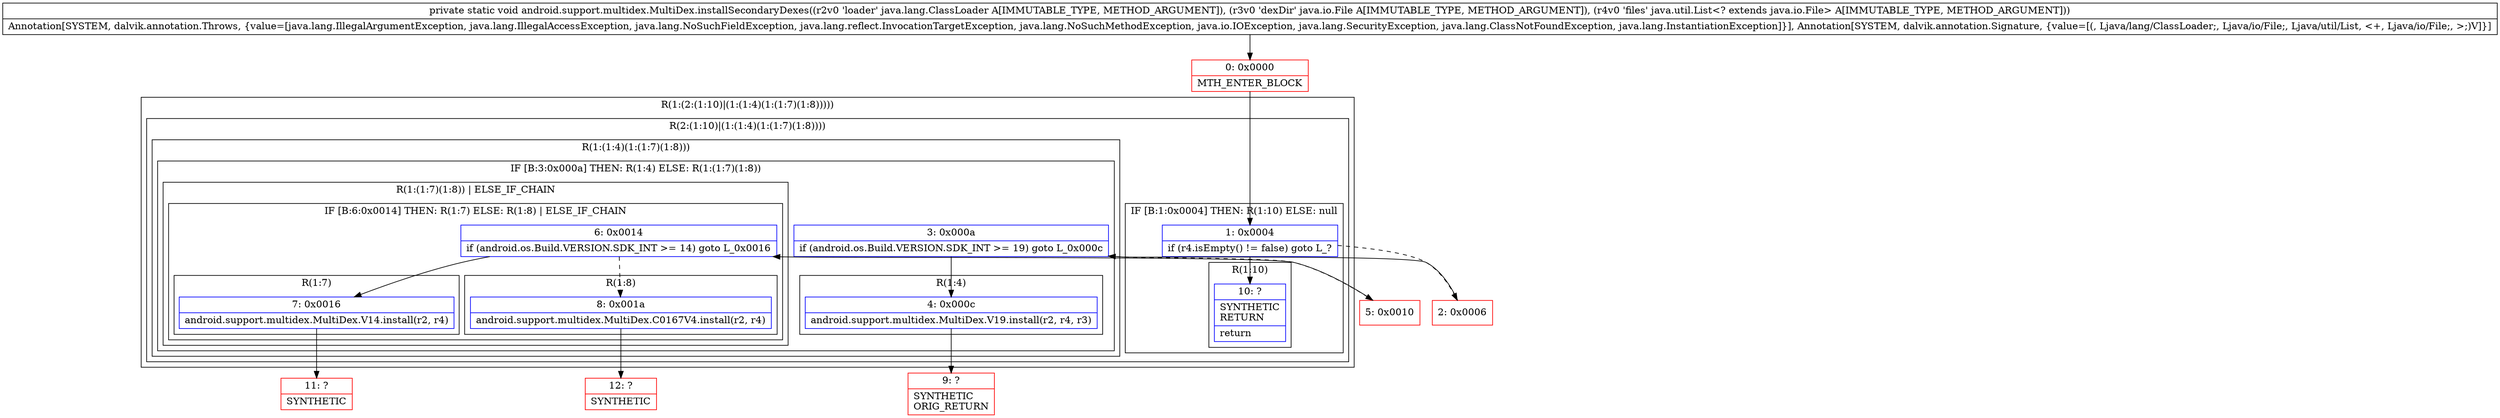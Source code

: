 digraph "CFG forandroid.support.multidex.MultiDex.installSecondaryDexes(Ljava\/lang\/ClassLoader;Ljava\/io\/File;Ljava\/util\/List;)V" {
subgraph cluster_Region_521260278 {
label = "R(1:(2:(1:10)|(1:(1:4)(1:(1:7)(1:8)))))";
node [shape=record,color=blue];
subgraph cluster_Region_789779803 {
label = "R(2:(1:10)|(1:(1:4)(1:(1:7)(1:8))))";
node [shape=record,color=blue];
subgraph cluster_IfRegion_98374184 {
label = "IF [B:1:0x0004] THEN: R(1:10) ELSE: null";
node [shape=record,color=blue];
Node_1 [shape=record,label="{1\:\ 0x0004|if (r4.isEmpty() != false) goto L_?\l}"];
subgraph cluster_Region_1760884547 {
label = "R(1:10)";
node [shape=record,color=blue];
Node_10 [shape=record,label="{10\:\ ?|SYNTHETIC\lRETURN\l|return\l}"];
}
}
subgraph cluster_Region_2039738583 {
label = "R(1:(1:4)(1:(1:7)(1:8)))";
node [shape=record,color=blue];
subgraph cluster_IfRegion_1310559091 {
label = "IF [B:3:0x000a] THEN: R(1:4) ELSE: R(1:(1:7)(1:8))";
node [shape=record,color=blue];
Node_3 [shape=record,label="{3\:\ 0x000a|if (android.os.Build.VERSION.SDK_INT \>= 19) goto L_0x000c\l}"];
subgraph cluster_Region_591174858 {
label = "R(1:4)";
node [shape=record,color=blue];
Node_4 [shape=record,label="{4\:\ 0x000c|android.support.multidex.MultiDex.V19.install(r2, r4, r3)\l}"];
}
subgraph cluster_Region_1824340225 {
label = "R(1:(1:7)(1:8)) | ELSE_IF_CHAIN\l";
node [shape=record,color=blue];
subgraph cluster_IfRegion_172914953 {
label = "IF [B:6:0x0014] THEN: R(1:7) ELSE: R(1:8) | ELSE_IF_CHAIN\l";
node [shape=record,color=blue];
Node_6 [shape=record,label="{6\:\ 0x0014|if (android.os.Build.VERSION.SDK_INT \>= 14) goto L_0x0016\l}"];
subgraph cluster_Region_682241312 {
label = "R(1:7)";
node [shape=record,color=blue];
Node_7 [shape=record,label="{7\:\ 0x0016|android.support.multidex.MultiDex.V14.install(r2, r4)\l}"];
}
subgraph cluster_Region_1874275891 {
label = "R(1:8)";
node [shape=record,color=blue];
Node_8 [shape=record,label="{8\:\ 0x001a|android.support.multidex.MultiDex.C0167V4.install(r2, r4)\l}"];
}
}
}
}
}
}
}
Node_0 [shape=record,color=red,label="{0\:\ 0x0000|MTH_ENTER_BLOCK\l}"];
Node_2 [shape=record,color=red,label="{2\:\ 0x0006}"];
Node_5 [shape=record,color=red,label="{5\:\ 0x0010}"];
Node_9 [shape=record,color=red,label="{9\:\ ?|SYNTHETIC\lORIG_RETURN\l}"];
Node_11 [shape=record,color=red,label="{11\:\ ?|SYNTHETIC\l}"];
Node_12 [shape=record,color=red,label="{12\:\ ?|SYNTHETIC\l}"];
MethodNode[shape=record,label="{private static void android.support.multidex.MultiDex.installSecondaryDexes((r2v0 'loader' java.lang.ClassLoader A[IMMUTABLE_TYPE, METHOD_ARGUMENT]), (r3v0 'dexDir' java.io.File A[IMMUTABLE_TYPE, METHOD_ARGUMENT]), (r4v0 'files' java.util.List\<? extends java.io.File\> A[IMMUTABLE_TYPE, METHOD_ARGUMENT]))  | Annotation[SYSTEM, dalvik.annotation.Throws, \{value=[java.lang.IllegalArgumentException, java.lang.IllegalAccessException, java.lang.NoSuchFieldException, java.lang.reflect.InvocationTargetException, java.lang.NoSuchMethodException, java.io.IOException, java.lang.SecurityException, java.lang.ClassNotFoundException, java.lang.InstantiationException]\}], Annotation[SYSTEM, dalvik.annotation.Signature, \{value=[(, Ljava\/lang\/ClassLoader;, Ljava\/io\/File;, Ljava\/util\/List, \<+, Ljava\/io\/File;, \>;)V]\}]\l}"];
MethodNode -> Node_0;
Node_1 -> Node_2[style=dashed];
Node_1 -> Node_10;
Node_3 -> Node_4;
Node_3 -> Node_5[style=dashed];
Node_4 -> Node_9;
Node_6 -> Node_7;
Node_6 -> Node_8[style=dashed];
Node_7 -> Node_11;
Node_8 -> Node_12;
Node_0 -> Node_1;
Node_2 -> Node_3;
Node_5 -> Node_6;
}

